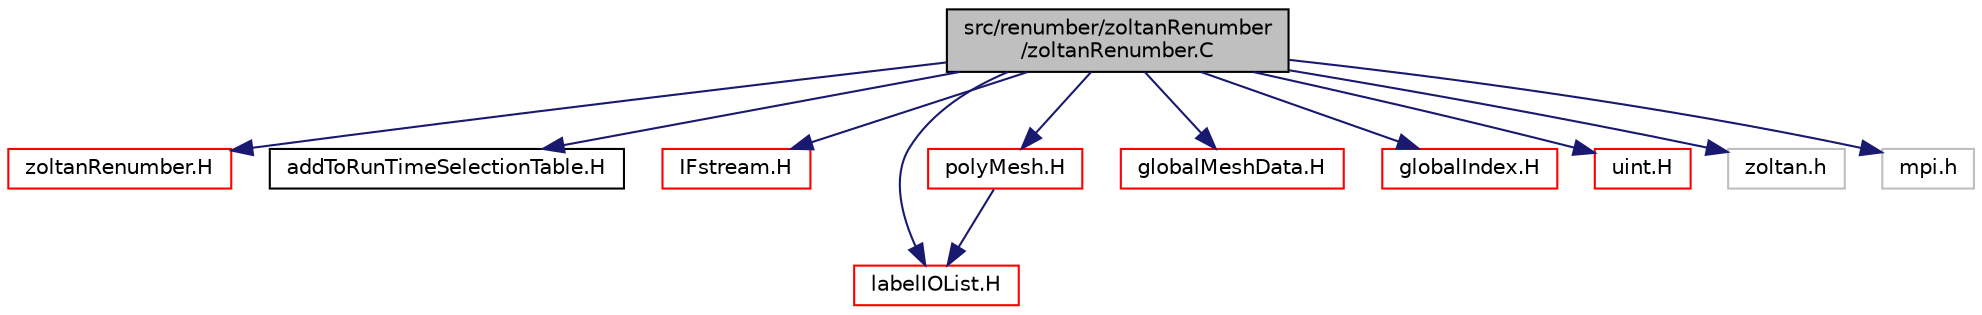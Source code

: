 digraph "src/renumber/zoltanRenumber/zoltanRenumber.C"
{
  bgcolor="transparent";
  edge [fontname="Helvetica",fontsize="10",labelfontname="Helvetica",labelfontsize="10"];
  node [fontname="Helvetica",fontsize="10",shape=record];
  Node1 [label="src/renumber/zoltanRenumber\l/zoltanRenumber.C",height=0.2,width=0.4,color="black", fillcolor="grey75", style="filled", fontcolor="black"];
  Node1 -> Node2 [color="midnightblue",fontsize="10",style="solid",fontname="Helvetica"];
  Node2 [label="zoltanRenumber.H",height=0.2,width=0.4,color="red",URL="$a09761.html"];
  Node1 -> Node3 [color="midnightblue",fontsize="10",style="solid",fontname="Helvetica"];
  Node3 [label="addToRunTimeSelectionTable.H",height=0.2,width=0.4,color="black",URL="$a07966.html",tooltip="Macros for easy insertion into run-time selection tables. "];
  Node1 -> Node4 [color="midnightblue",fontsize="10",style="solid",fontname="Helvetica"];
  Node4 [label="IFstream.H",height=0.2,width=0.4,color="red",URL="$a07896.html"];
  Node1 -> Node5 [color="midnightblue",fontsize="10",style="solid",fontname="Helvetica"];
  Node5 [label="labelIOList.H",height=0.2,width=0.4,color="red",URL="$a09014.html"];
  Node1 -> Node6 [color="midnightblue",fontsize="10",style="solid",fontname="Helvetica"];
  Node6 [label="polyMesh.H",height=0.2,width=0.4,color="red",URL="$a08764.html"];
  Node6 -> Node5 [color="midnightblue",fontsize="10",style="solid",fontname="Helvetica"];
  Node1 -> Node7 [color="midnightblue",fontsize="10",style="solid",fontname="Helvetica"];
  Node7 [label="globalMeshData.H",height=0.2,width=0.4,color="red",URL="$a08732.html"];
  Node1 -> Node8 [color="midnightblue",fontsize="10",style="solid",fontname="Helvetica"];
  Node8 [label="globalIndex.H",height=0.2,width=0.4,color="red",URL="$a08728.html"];
  Node1 -> Node9 [color="midnightblue",fontsize="10",style="solid",fontname="Helvetica"];
  Node9 [label="uint.H",height=0.2,width=0.4,color="red",URL="$a09018.html",tooltip="System uinteger. "];
  Node1 -> Node10 [color="midnightblue",fontsize="10",style="solid",fontname="Helvetica"];
  Node10 [label="zoltan.h",height=0.2,width=0.4,color="grey75"];
  Node1 -> Node11 [color="midnightblue",fontsize="10",style="solid",fontname="Helvetica"];
  Node11 [label="mpi.h",height=0.2,width=0.4,color="grey75"];
}
